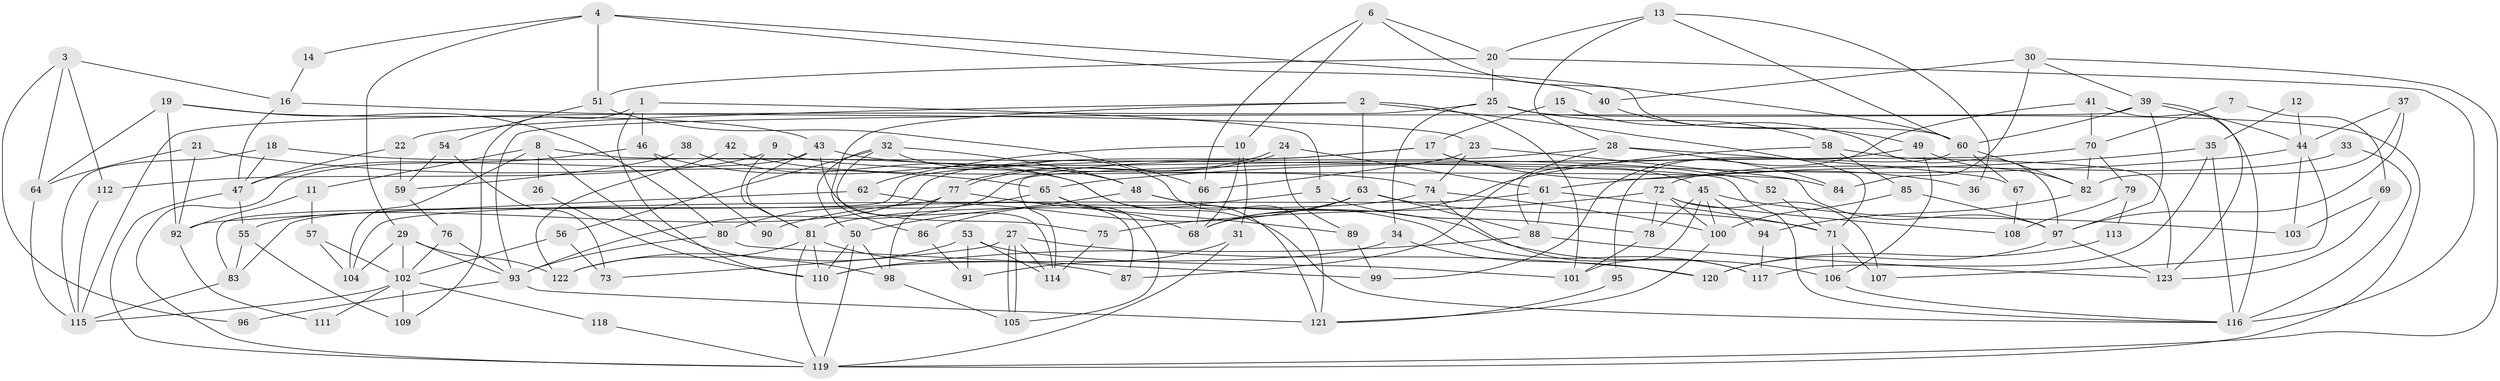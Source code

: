 // coarse degree distribution, {4: 0.05263157894736842, 3: 0.10526315789473684, 11: 0.07894736842105263, 7: 0.18421052631578946, 10: 0.02631578947368421, 8: 0.05263157894736842, 6: 0.10526315789473684, 9: 0.10526315789473684, 5: 0.15789473684210525, 12: 0.05263157894736842, 2: 0.02631578947368421, 13: 0.02631578947368421, 15: 0.02631578947368421}
// Generated by graph-tools (version 1.1) at 2025/51/03/04/25 22:51:18]
// undirected, 123 vertices, 246 edges
graph export_dot {
  node [color=gray90,style=filled];
  1;
  2;
  3;
  4;
  5;
  6;
  7;
  8;
  9;
  10;
  11;
  12;
  13;
  14;
  15;
  16;
  17;
  18;
  19;
  20;
  21;
  22;
  23;
  24;
  25;
  26;
  27;
  28;
  29;
  30;
  31;
  32;
  33;
  34;
  35;
  36;
  37;
  38;
  39;
  40;
  41;
  42;
  43;
  44;
  45;
  46;
  47;
  48;
  49;
  50;
  51;
  52;
  53;
  54;
  55;
  56;
  57;
  58;
  59;
  60;
  61;
  62;
  63;
  64;
  65;
  66;
  67;
  68;
  69;
  70;
  71;
  72;
  73;
  74;
  75;
  76;
  77;
  78;
  79;
  80;
  81;
  82;
  83;
  84;
  85;
  86;
  87;
  88;
  89;
  90;
  91;
  92;
  93;
  94;
  95;
  96;
  97;
  98;
  99;
  100;
  101;
  102;
  103;
  104;
  105;
  106;
  107;
  108;
  109;
  110;
  111;
  112;
  113;
  114;
  115;
  116;
  117;
  118;
  119;
  120;
  121;
  122;
  123;
  1 -- 110;
  1 -- 46;
  1 -- 5;
  1 -- 109;
  2 -- 86;
  2 -- 63;
  2 -- 22;
  2 -- 71;
  2 -- 101;
  3 -- 16;
  3 -- 64;
  3 -- 96;
  3 -- 112;
  4 -- 60;
  4 -- 29;
  4 -- 14;
  4 -- 40;
  4 -- 51;
  5 -- 78;
  5 -- 86;
  6 -- 66;
  6 -- 20;
  6 -- 10;
  6 -- 60;
  7 -- 69;
  7 -- 70;
  8 -- 116;
  8 -- 98;
  8 -- 11;
  8 -- 26;
  8 -- 104;
  9 -- 84;
  9 -- 81;
  9 -- 112;
  10 -- 68;
  10 -- 31;
  10 -- 62;
  11 -- 57;
  11 -- 92;
  12 -- 35;
  12 -- 44;
  13 -- 20;
  13 -- 60;
  13 -- 28;
  13 -- 36;
  14 -- 16;
  15 -- 17;
  15 -- 97;
  16 -- 47;
  16 -- 23;
  17 -- 83;
  17 -- 45;
  17 -- 36;
  17 -- 55;
  18 -- 115;
  18 -- 116;
  18 -- 47;
  19 -- 64;
  19 -- 92;
  19 -- 43;
  19 -- 80;
  20 -- 116;
  20 -- 25;
  20 -- 51;
  21 -- 65;
  21 -- 92;
  21 -- 64;
  22 -- 47;
  22 -- 59;
  23 -- 97;
  23 -- 74;
  23 -- 66;
  24 -- 77;
  24 -- 77;
  24 -- 61;
  24 -- 89;
  25 -- 34;
  25 -- 119;
  25 -- 58;
  25 -- 115;
  26 -- 110;
  27 -- 105;
  27 -- 105;
  27 -- 73;
  27 -- 114;
  27 -- 120;
  28 -- 93;
  28 -- 67;
  28 -- 84;
  28 -- 87;
  29 -- 102;
  29 -- 122;
  29 -- 93;
  29 -- 104;
  30 -- 39;
  30 -- 119;
  30 -- 40;
  30 -- 84;
  31 -- 119;
  31 -- 91;
  32 -- 114;
  32 -- 50;
  32 -- 48;
  32 -- 56;
  32 -- 121;
  33 -- 72;
  33 -- 116;
  34 -- 120;
  34 -- 110;
  35 -- 61;
  35 -- 116;
  35 -- 117;
  37 -- 82;
  37 -- 97;
  37 -- 44;
  38 -- 59;
  38 -- 48;
  39 -- 44;
  39 -- 123;
  39 -- 60;
  39 -- 93;
  39 -- 97;
  40 -- 49;
  41 -- 70;
  41 -- 99;
  41 -- 116;
  42 -- 122;
  42 -- 74;
  43 -- 81;
  43 -- 52;
  43 -- 75;
  43 -- 119;
  44 -- 65;
  44 -- 103;
  44 -- 107;
  45 -- 100;
  45 -- 94;
  45 -- 78;
  45 -- 101;
  45 -- 103;
  46 -- 121;
  46 -- 47;
  46 -- 90;
  47 -- 119;
  47 -- 55;
  48 -- 106;
  48 -- 50;
  48 -- 117;
  49 -- 88;
  49 -- 82;
  49 -- 106;
  50 -- 98;
  50 -- 110;
  50 -- 119;
  51 -- 54;
  51 -- 66;
  52 -- 71;
  53 -- 101;
  53 -- 114;
  53 -- 91;
  53 -- 122;
  54 -- 59;
  54 -- 73;
  55 -- 83;
  55 -- 109;
  56 -- 102;
  56 -- 73;
  57 -- 102;
  57 -- 104;
  58 -- 85;
  58 -- 68;
  58 -- 123;
  59 -- 76;
  60 -- 67;
  60 -- 82;
  60 -- 95;
  61 -- 88;
  61 -- 104;
  61 -- 71;
  62 -- 87;
  62 -- 92;
  63 -- 71;
  63 -- 68;
  63 -- 88;
  63 -- 90;
  64 -- 115;
  65 -- 68;
  65 -- 80;
  65 -- 105;
  66 -- 68;
  67 -- 108;
  69 -- 103;
  69 -- 123;
  70 -- 82;
  70 -- 114;
  70 -- 79;
  71 -- 106;
  71 -- 107;
  72 -- 78;
  72 -- 107;
  72 -- 75;
  72 -- 100;
  72 -- 108;
  74 -- 117;
  74 -- 100;
  74 -- 81;
  75 -- 114;
  76 -- 102;
  76 -- 93;
  77 -- 83;
  77 -- 89;
  77 -- 98;
  78 -- 101;
  79 -- 108;
  79 -- 113;
  80 -- 93;
  80 -- 99;
  81 -- 119;
  81 -- 87;
  81 -- 110;
  81 -- 122;
  82 -- 94;
  83 -- 115;
  85 -- 97;
  85 -- 100;
  86 -- 91;
  88 -- 110;
  88 -- 123;
  89 -- 99;
  92 -- 111;
  93 -- 96;
  93 -- 121;
  94 -- 117;
  95 -- 121;
  97 -- 123;
  97 -- 120;
  98 -- 105;
  100 -- 121;
  102 -- 109;
  102 -- 115;
  102 -- 111;
  102 -- 118;
  106 -- 116;
  112 -- 115;
  113 -- 120;
  118 -- 119;
}
